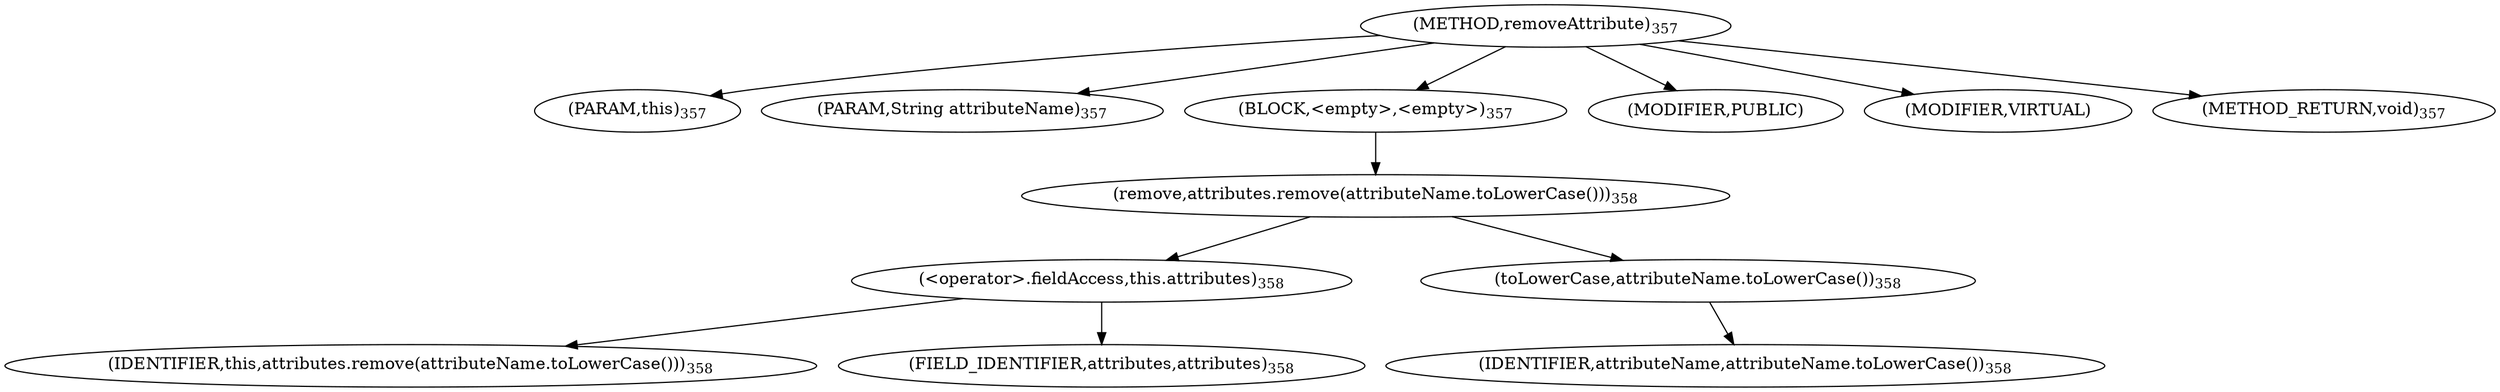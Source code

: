 digraph "removeAttribute" {  
"706" [label = <(METHOD,removeAttribute)<SUB>357</SUB>> ]
"707" [label = <(PARAM,this)<SUB>357</SUB>> ]
"708" [label = <(PARAM,String attributeName)<SUB>357</SUB>> ]
"709" [label = <(BLOCK,&lt;empty&gt;,&lt;empty&gt;)<SUB>357</SUB>> ]
"710" [label = <(remove,attributes.remove(attributeName.toLowerCase()))<SUB>358</SUB>> ]
"711" [label = <(&lt;operator&gt;.fieldAccess,this.attributes)<SUB>358</SUB>> ]
"712" [label = <(IDENTIFIER,this,attributes.remove(attributeName.toLowerCase()))<SUB>358</SUB>> ]
"713" [label = <(FIELD_IDENTIFIER,attributes,attributes)<SUB>358</SUB>> ]
"714" [label = <(toLowerCase,attributeName.toLowerCase())<SUB>358</SUB>> ]
"715" [label = <(IDENTIFIER,attributeName,attributeName.toLowerCase())<SUB>358</SUB>> ]
"716" [label = <(MODIFIER,PUBLIC)> ]
"717" [label = <(MODIFIER,VIRTUAL)> ]
"718" [label = <(METHOD_RETURN,void)<SUB>357</SUB>> ]
  "706" -> "707" 
  "706" -> "708" 
  "706" -> "709" 
  "706" -> "716" 
  "706" -> "717" 
  "706" -> "718" 
  "709" -> "710" 
  "710" -> "711" 
  "710" -> "714" 
  "711" -> "712" 
  "711" -> "713" 
  "714" -> "715" 
}
